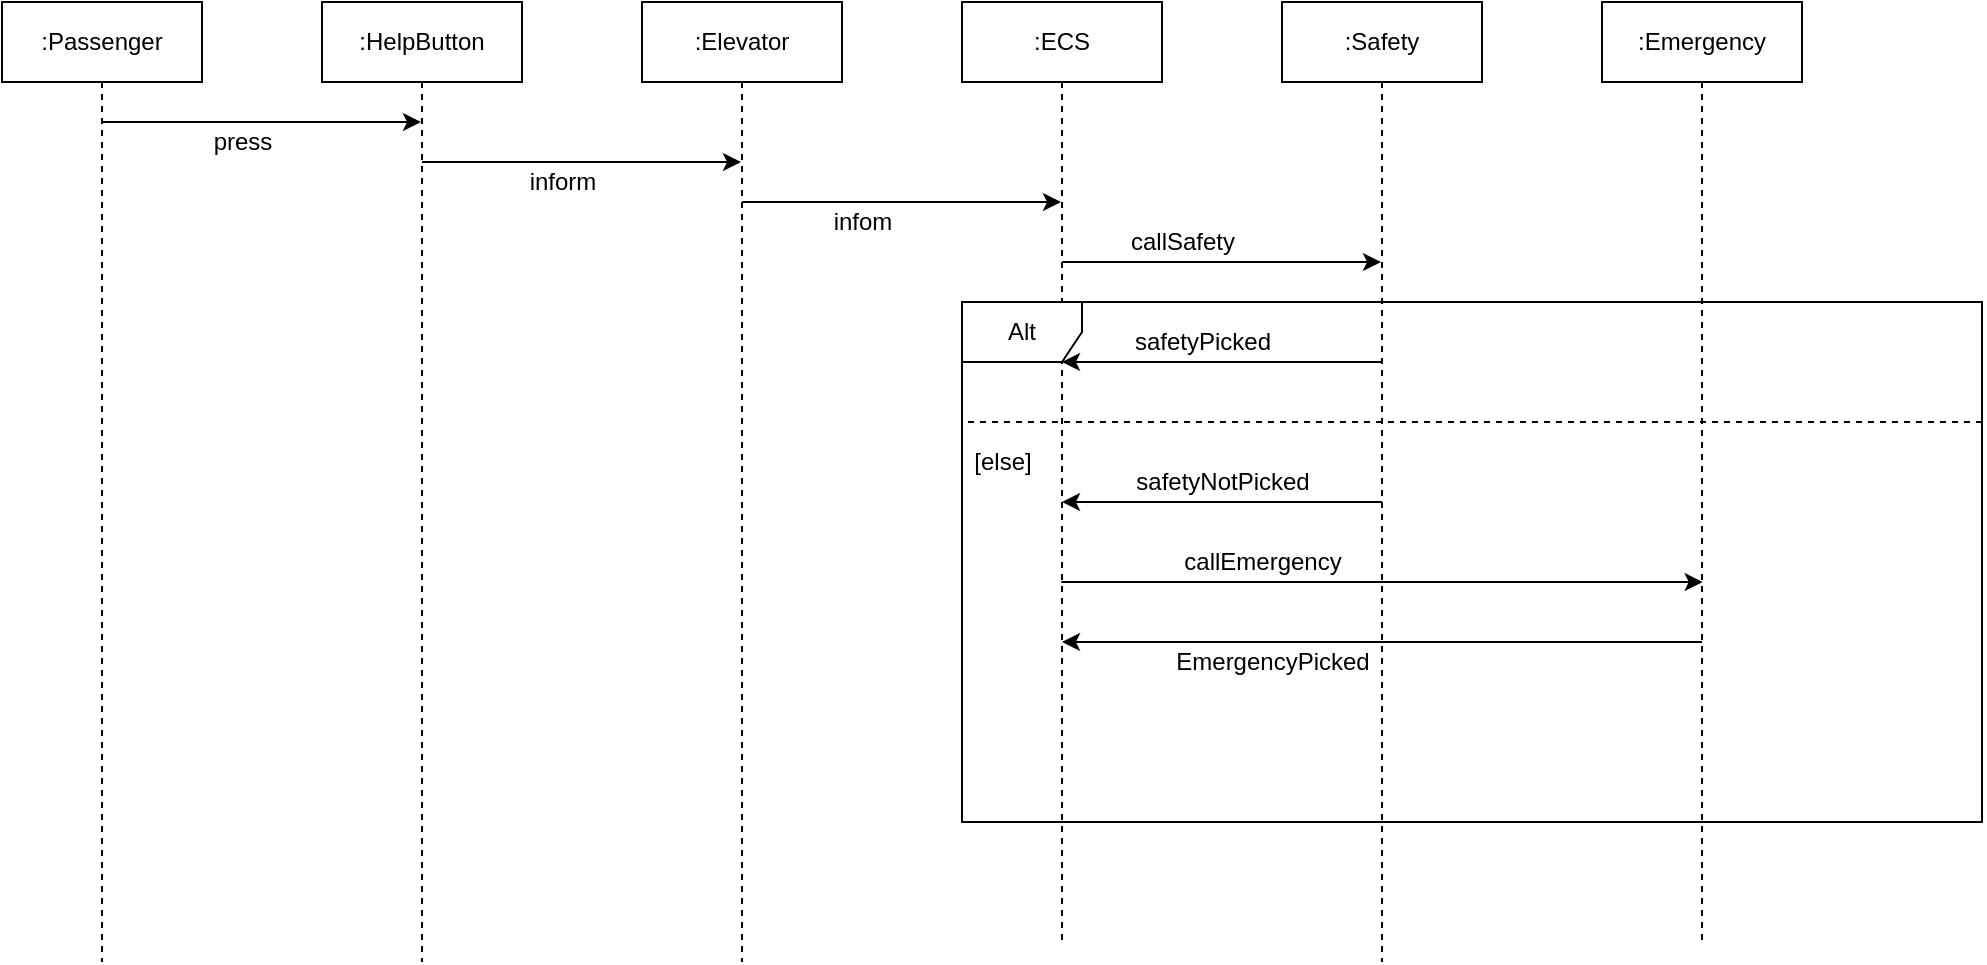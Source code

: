 <mxfile version="14.4.2" type="github">
  <diagram id="FYWMgKFBVa24MrlXy5Dp" name="Page-1">
    <mxGraphModel dx="1673" dy="941" grid="1" gridSize="10" guides="1" tooltips="1" connect="1" arrows="1" fold="1" page="1" pageScale="1" pageWidth="1700" pageHeight="1100" math="0" shadow="0">
      <root>
        <mxCell id="0" />
        <mxCell id="1" parent="0" />
        <mxCell id="iBLQskhvapxDWZ_bL45g-1" value=":Passenger" style="shape=umlLifeline;perimeter=lifelinePerimeter;whiteSpace=wrap;html=1;container=1;collapsible=0;recursiveResize=0;outlineConnect=0;" vertex="1" parent="1">
          <mxGeometry x="240" y="260" width="100" height="480" as="geometry" />
        </mxCell>
        <mxCell id="iBLQskhvapxDWZ_bL45g-3" value=":Emergency" style="shape=umlLifeline;perimeter=lifelinePerimeter;whiteSpace=wrap;html=1;container=1;collapsible=0;recursiveResize=0;outlineConnect=0;" vertex="1" parent="1">
          <mxGeometry x="1040" y="260" width="100" height="470" as="geometry" />
        </mxCell>
        <mxCell id="iBLQskhvapxDWZ_bL45g-4" value=":ECS" style="shape=umlLifeline;perimeter=lifelinePerimeter;whiteSpace=wrap;html=1;container=1;collapsible=0;recursiveResize=0;outlineConnect=0;" vertex="1" parent="1">
          <mxGeometry x="720" y="260" width="100" height="470" as="geometry" />
        </mxCell>
        <mxCell id="iBLQskhvapxDWZ_bL45g-5" value=":Elevator" style="shape=umlLifeline;perimeter=lifelinePerimeter;whiteSpace=wrap;html=1;container=1;collapsible=0;recursiveResize=0;outlineConnect=0;" vertex="1" parent="1">
          <mxGeometry x="560" y="260" width="100" height="480" as="geometry" />
        </mxCell>
        <mxCell id="iBLQskhvapxDWZ_bL45g-6" value=":HelpButton" style="shape=umlLifeline;perimeter=lifelinePerimeter;whiteSpace=wrap;html=1;container=1;collapsible=0;recursiveResize=0;outlineConnect=0;" vertex="1" parent="1">
          <mxGeometry x="400" y="260" width="100" height="480" as="geometry" />
        </mxCell>
        <mxCell id="iBLQskhvapxDWZ_bL45g-7" value=":Safety" style="shape=umlLifeline;perimeter=lifelinePerimeter;whiteSpace=wrap;html=1;container=1;collapsible=0;recursiveResize=0;outlineConnect=0;" vertex="1" parent="1">
          <mxGeometry x="880" y="260" width="100" height="480" as="geometry" />
        </mxCell>
        <mxCell id="iBLQskhvapxDWZ_bL45g-8" value="" style="endArrow=classic;html=1;" edge="1" parent="1" target="iBLQskhvapxDWZ_bL45g-6">
          <mxGeometry width="50" height="50" relative="1" as="geometry">
            <mxPoint x="290" y="320" as="sourcePoint" />
            <mxPoint x="340" y="270" as="targetPoint" />
          </mxGeometry>
        </mxCell>
        <mxCell id="iBLQskhvapxDWZ_bL45g-9" value="" style="endArrow=classic;html=1;" edge="1" parent="1">
          <mxGeometry width="50" height="50" relative="1" as="geometry">
            <mxPoint x="450" y="340" as="sourcePoint" />
            <mxPoint x="609.5" y="340" as="targetPoint" />
          </mxGeometry>
        </mxCell>
        <mxCell id="iBLQskhvapxDWZ_bL45g-10" value="" style="endArrow=classic;html=1;" edge="1" parent="1">
          <mxGeometry width="50" height="50" relative="1" as="geometry">
            <mxPoint x="610" y="360" as="sourcePoint" />
            <mxPoint x="769.5" y="360" as="targetPoint" />
          </mxGeometry>
        </mxCell>
        <mxCell id="iBLQskhvapxDWZ_bL45g-11" value="" style="endArrow=classic;html=1;" edge="1" parent="1">
          <mxGeometry width="50" height="50" relative="1" as="geometry">
            <mxPoint x="770" y="390" as="sourcePoint" />
            <mxPoint x="929.5" y="390" as="targetPoint" />
          </mxGeometry>
        </mxCell>
        <mxCell id="iBLQskhvapxDWZ_bL45g-13" value="" style="endArrow=classic;html=1;" edge="1" parent="1" source="iBLQskhvapxDWZ_bL45g-7" target="iBLQskhvapxDWZ_bL45g-4">
          <mxGeometry width="50" height="50" relative="1" as="geometry">
            <mxPoint x="870" y="460" as="sourcePoint" />
            <mxPoint x="980" y="370" as="targetPoint" />
            <Array as="points">
              <mxPoint x="870" y="440" />
            </Array>
          </mxGeometry>
        </mxCell>
        <mxCell id="iBLQskhvapxDWZ_bL45g-16" value="" style="endArrow=classic;html=1;" edge="1" parent="1" target="iBLQskhvapxDWZ_bL45g-4">
          <mxGeometry width="50" height="50" relative="1" as="geometry">
            <mxPoint x="1090" y="580" as="sourcePoint" />
            <mxPoint x="1140" y="530" as="targetPoint" />
          </mxGeometry>
        </mxCell>
        <mxCell id="iBLQskhvapxDWZ_bL45g-26" value="" style="endArrow=classic;html=1;" edge="1" parent="1" target="iBLQskhvapxDWZ_bL45g-4">
          <mxGeometry width="50" height="50" relative="1" as="geometry">
            <mxPoint x="930" y="510" as="sourcePoint" />
            <mxPoint x="980" y="460" as="targetPoint" />
          </mxGeometry>
        </mxCell>
        <mxCell id="iBLQskhvapxDWZ_bL45g-28" value="" style="endArrow=classic;html=1;" edge="1" parent="1">
          <mxGeometry width="50" height="50" relative="1" as="geometry">
            <mxPoint x="769.664" y="550" as="sourcePoint" />
            <mxPoint x="1090.34" y="550" as="targetPoint" />
          </mxGeometry>
        </mxCell>
        <mxCell id="iBLQskhvapxDWZ_bL45g-30" value="press" style="text;html=1;align=center;verticalAlign=middle;resizable=0;points=[];autosize=1;" vertex="1" parent="1">
          <mxGeometry x="340" y="320" width="40" height="20" as="geometry" />
        </mxCell>
        <mxCell id="iBLQskhvapxDWZ_bL45g-31" value="inform" style="text;html=1;align=center;verticalAlign=middle;resizable=0;points=[];autosize=1;" vertex="1" parent="1">
          <mxGeometry x="495" y="340" width="50" height="20" as="geometry" />
        </mxCell>
        <mxCell id="iBLQskhvapxDWZ_bL45g-32" value="infom" style="text;html=1;align=center;verticalAlign=middle;resizable=0;points=[];autosize=1;" vertex="1" parent="1">
          <mxGeometry x="650" y="360" width="40" height="20" as="geometry" />
        </mxCell>
        <mxCell id="iBLQskhvapxDWZ_bL45g-33" value="callSafety" style="text;html=1;align=center;verticalAlign=middle;resizable=0;points=[];autosize=1;" vertex="1" parent="1">
          <mxGeometry x="795" y="370" width="70" height="20" as="geometry" />
        </mxCell>
        <mxCell id="iBLQskhvapxDWZ_bL45g-34" value="safetyPicked" style="text;html=1;align=center;verticalAlign=middle;resizable=0;points=[];autosize=1;" vertex="1" parent="1">
          <mxGeometry x="800" y="420" width="80" height="20" as="geometry" />
        </mxCell>
        <mxCell id="iBLQskhvapxDWZ_bL45g-35" value="safetyNotPicked" style="text;html=1;align=center;verticalAlign=middle;resizable=0;points=[];autosize=1;" vertex="1" parent="1">
          <mxGeometry x="800" y="490" width="100" height="20" as="geometry" />
        </mxCell>
        <mxCell id="iBLQskhvapxDWZ_bL45g-37" value="callEmergency" style="text;html=1;align=center;verticalAlign=middle;resizable=0;points=[];autosize=1;" vertex="1" parent="1">
          <mxGeometry x="825" y="530" width="90" height="20" as="geometry" />
        </mxCell>
        <mxCell id="iBLQskhvapxDWZ_bL45g-39" value="EmergencyPicked" style="text;html=1;align=center;verticalAlign=middle;resizable=0;points=[];autosize=1;" vertex="1" parent="1">
          <mxGeometry x="820" y="580" width="110" height="20" as="geometry" />
        </mxCell>
        <mxCell id="iBLQskhvapxDWZ_bL45g-40" value="Alt" style="shape=umlFrame;whiteSpace=wrap;html=1;" vertex="1" parent="1">
          <mxGeometry x="720" y="410" width="510" height="260" as="geometry" />
        </mxCell>
        <mxCell id="iBLQskhvapxDWZ_bL45g-41" value="" style="endArrow=none;dashed=1;html=1;" edge="1" parent="1">
          <mxGeometry width="50" height="50" relative="1" as="geometry">
            <mxPoint x="1230" y="470" as="sourcePoint" />
            <mxPoint x="720" y="470" as="targetPoint" />
          </mxGeometry>
        </mxCell>
        <mxCell id="iBLQskhvapxDWZ_bL45g-42" value="[else]" style="text;html=1;align=center;verticalAlign=middle;resizable=0;points=[];autosize=1;" vertex="1" parent="1">
          <mxGeometry x="720" y="480" width="40" height="20" as="geometry" />
        </mxCell>
      </root>
    </mxGraphModel>
  </diagram>
</mxfile>
